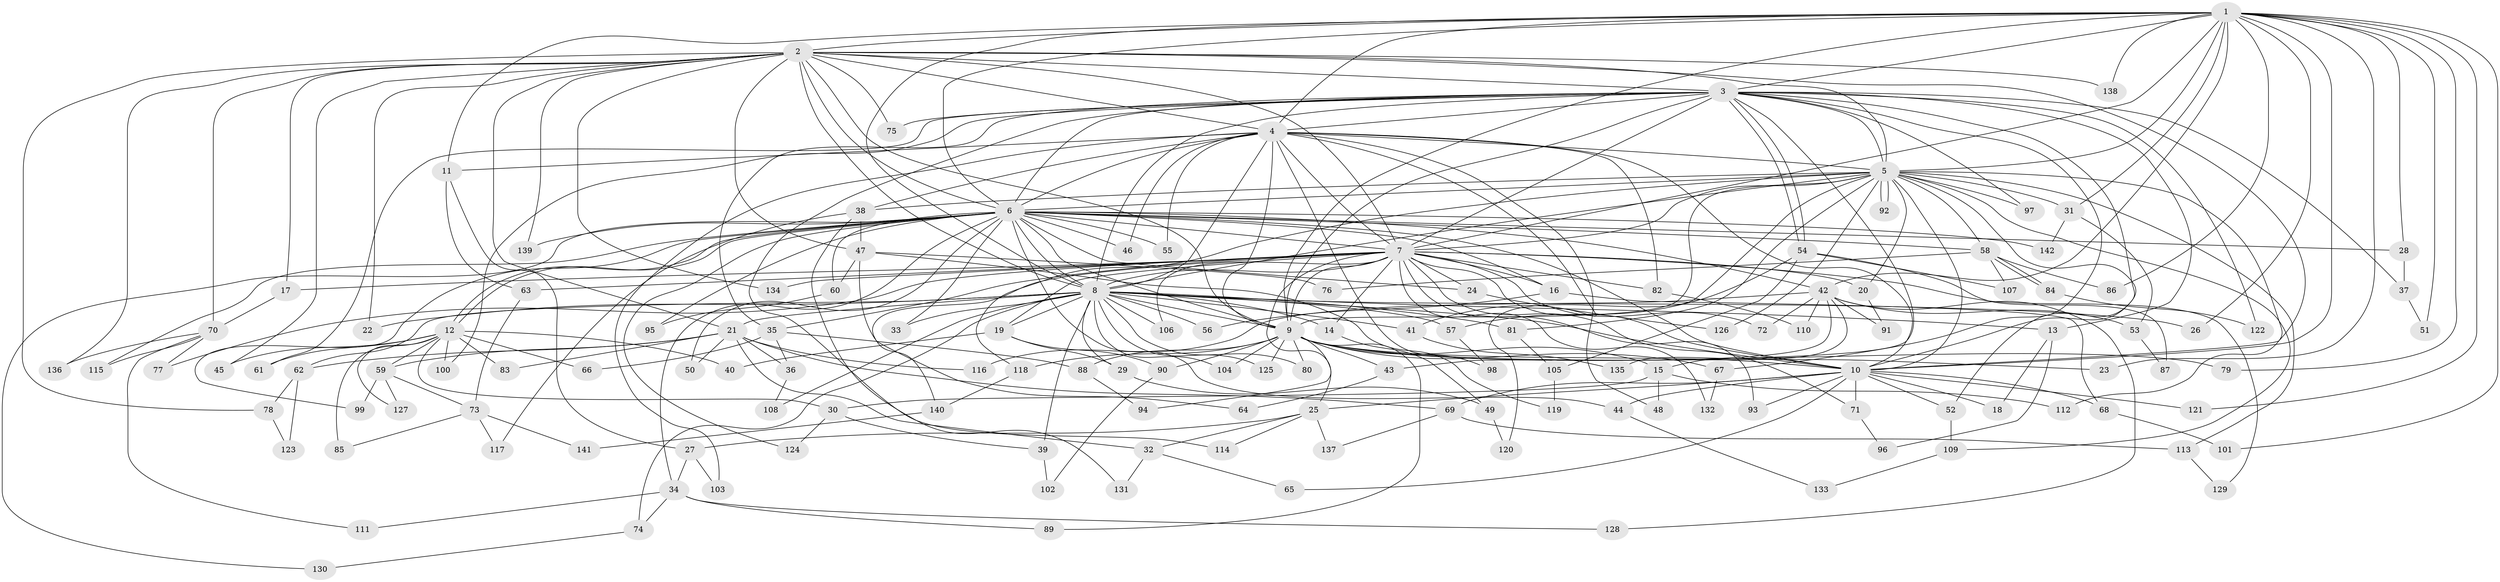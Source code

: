 // coarse degree distribution, {9: 0.028169014084507043, 17: 0.028169014084507043, 26: 0.014084507042253521, 20: 0.014084507042253521, 15: 0.014084507042253521, 25: 0.014084507042253521, 16: 0.014084507042253521, 11: 0.014084507042253521, 12: 0.028169014084507043, 5: 0.04225352112676056, 4: 0.07042253521126761, 2: 0.4225352112676056, 3: 0.18309859154929578, 13: 0.014084507042253521, 7: 0.04225352112676056, 10: 0.014084507042253521, 6: 0.028169014084507043, 1: 0.014084507042253521}
// Generated by graph-tools (version 1.1) at 2025/49/03/04/25 22:49:26]
// undirected, 142 vertices, 309 edges
graph export_dot {
  node [color=gray90,style=filled];
  1;
  2;
  3;
  4;
  5;
  6;
  7;
  8;
  9;
  10;
  11;
  12;
  13;
  14;
  15;
  16;
  17;
  18;
  19;
  20;
  21;
  22;
  23;
  24;
  25;
  26;
  27;
  28;
  29;
  30;
  31;
  32;
  33;
  34;
  35;
  36;
  37;
  38;
  39;
  40;
  41;
  42;
  43;
  44;
  45;
  46;
  47;
  48;
  49;
  50;
  51;
  52;
  53;
  54;
  55;
  56;
  57;
  58;
  59;
  60;
  61;
  62;
  63;
  64;
  65;
  66;
  67;
  68;
  69;
  70;
  71;
  72;
  73;
  74;
  75;
  76;
  77;
  78;
  79;
  80;
  81;
  82;
  83;
  84;
  85;
  86;
  87;
  88;
  89;
  90;
  91;
  92;
  93;
  94;
  95;
  96;
  97;
  98;
  99;
  100;
  101;
  102;
  103;
  104;
  105;
  106;
  107;
  108;
  109;
  110;
  111;
  112;
  113;
  114;
  115;
  116;
  117;
  118;
  119;
  120;
  121;
  122;
  123;
  124;
  125;
  126;
  127;
  128;
  129;
  130;
  131;
  132;
  133;
  134;
  135;
  136;
  137;
  138;
  139;
  140;
  141;
  142;
  1 -- 2;
  1 -- 3;
  1 -- 4;
  1 -- 5;
  1 -- 6;
  1 -- 7;
  1 -- 8;
  1 -- 9;
  1 -- 10;
  1 -- 11;
  1 -- 23;
  1 -- 26;
  1 -- 28;
  1 -- 31;
  1 -- 42;
  1 -- 51;
  1 -- 79;
  1 -- 86;
  1 -- 101;
  1 -- 121;
  1 -- 138;
  2 -- 3;
  2 -- 4;
  2 -- 5;
  2 -- 6;
  2 -- 7;
  2 -- 8;
  2 -- 9;
  2 -- 10;
  2 -- 17;
  2 -- 21;
  2 -- 22;
  2 -- 45;
  2 -- 47;
  2 -- 70;
  2 -- 75;
  2 -- 78;
  2 -- 134;
  2 -- 136;
  2 -- 138;
  2 -- 139;
  3 -- 4;
  3 -- 5;
  3 -- 6;
  3 -- 7;
  3 -- 8;
  3 -- 9;
  3 -- 10;
  3 -- 13;
  3 -- 15;
  3 -- 35;
  3 -- 37;
  3 -- 54;
  3 -- 54;
  3 -- 61;
  3 -- 67;
  3 -- 75;
  3 -- 97;
  3 -- 100;
  3 -- 114;
  3 -- 122;
  4 -- 5;
  4 -- 6;
  4 -- 7;
  4 -- 8;
  4 -- 9;
  4 -- 10;
  4 -- 11;
  4 -- 38;
  4 -- 41;
  4 -- 46;
  4 -- 48;
  4 -- 55;
  4 -- 82;
  4 -- 98;
  4 -- 103;
  5 -- 6;
  5 -- 7;
  5 -- 8;
  5 -- 9;
  5 -- 10;
  5 -- 20;
  5 -- 31;
  5 -- 38;
  5 -- 52;
  5 -- 58;
  5 -- 81;
  5 -- 92;
  5 -- 92;
  5 -- 97;
  5 -- 109;
  5 -- 112;
  5 -- 113;
  5 -- 118;
  5 -- 120;
  5 -- 126;
  6 -- 7;
  6 -- 8;
  6 -- 9;
  6 -- 10;
  6 -- 12;
  6 -- 12;
  6 -- 16;
  6 -- 24;
  6 -- 28;
  6 -- 33;
  6 -- 34;
  6 -- 42;
  6 -- 44;
  6 -- 46;
  6 -- 50;
  6 -- 55;
  6 -- 58;
  6 -- 60;
  6 -- 95;
  6 -- 99;
  6 -- 115;
  6 -- 124;
  6 -- 130;
  6 -- 139;
  6 -- 142;
  7 -- 8;
  7 -- 9;
  7 -- 10;
  7 -- 14;
  7 -- 16;
  7 -- 17;
  7 -- 19;
  7 -- 20;
  7 -- 24;
  7 -- 25;
  7 -- 35;
  7 -- 63;
  7 -- 71;
  7 -- 72;
  7 -- 77;
  7 -- 82;
  7 -- 93;
  7 -- 106;
  7 -- 129;
  7 -- 132;
  7 -- 134;
  7 -- 140;
  8 -- 9;
  8 -- 10;
  8 -- 13;
  8 -- 14;
  8 -- 19;
  8 -- 21;
  8 -- 22;
  8 -- 26;
  8 -- 29;
  8 -- 33;
  8 -- 39;
  8 -- 41;
  8 -- 56;
  8 -- 57;
  8 -- 62;
  8 -- 74;
  8 -- 80;
  8 -- 81;
  8 -- 104;
  8 -- 106;
  8 -- 108;
  8 -- 125;
  9 -- 10;
  9 -- 15;
  9 -- 23;
  9 -- 43;
  9 -- 67;
  9 -- 79;
  9 -- 80;
  9 -- 88;
  9 -- 89;
  9 -- 90;
  9 -- 94;
  9 -- 104;
  9 -- 118;
  9 -- 125;
  10 -- 18;
  10 -- 25;
  10 -- 44;
  10 -- 52;
  10 -- 65;
  10 -- 68;
  10 -- 69;
  10 -- 71;
  10 -- 93;
  10 -- 121;
  11 -- 27;
  11 -- 63;
  12 -- 30;
  12 -- 40;
  12 -- 45;
  12 -- 59;
  12 -- 61;
  12 -- 66;
  12 -- 83;
  12 -- 85;
  12 -- 100;
  12 -- 127;
  13 -- 18;
  13 -- 96;
  14 -- 49;
  15 -- 30;
  15 -- 48;
  15 -- 112;
  16 -- 56;
  16 -- 68;
  17 -- 70;
  19 -- 29;
  19 -- 40;
  19 -- 90;
  20 -- 91;
  21 -- 32;
  21 -- 36;
  21 -- 50;
  21 -- 59;
  21 -- 62;
  21 -- 69;
  21 -- 83;
  21 -- 116;
  24 -- 126;
  25 -- 27;
  25 -- 32;
  25 -- 114;
  25 -- 137;
  27 -- 34;
  27 -- 103;
  28 -- 37;
  29 -- 49;
  30 -- 39;
  30 -- 124;
  31 -- 53;
  31 -- 142;
  32 -- 65;
  32 -- 131;
  34 -- 74;
  34 -- 89;
  34 -- 111;
  34 -- 128;
  35 -- 36;
  35 -- 66;
  35 -- 88;
  36 -- 108;
  37 -- 51;
  38 -- 47;
  38 -- 117;
  38 -- 131;
  39 -- 102;
  41 -- 135;
  42 -- 43;
  42 -- 53;
  42 -- 72;
  42 -- 91;
  42 -- 110;
  42 -- 116;
  42 -- 128;
  42 -- 135;
  43 -- 64;
  44 -- 133;
  47 -- 60;
  47 -- 64;
  47 -- 76;
  47 -- 119;
  49 -- 120;
  52 -- 109;
  53 -- 87;
  54 -- 57;
  54 -- 87;
  54 -- 105;
  54 -- 107;
  57 -- 98;
  58 -- 76;
  58 -- 84;
  58 -- 84;
  58 -- 86;
  58 -- 107;
  59 -- 73;
  59 -- 99;
  59 -- 127;
  60 -- 95;
  62 -- 78;
  62 -- 123;
  63 -- 73;
  67 -- 132;
  68 -- 101;
  69 -- 113;
  69 -- 137;
  70 -- 77;
  70 -- 111;
  70 -- 115;
  70 -- 136;
  71 -- 96;
  73 -- 85;
  73 -- 117;
  73 -- 141;
  74 -- 130;
  78 -- 123;
  81 -- 105;
  82 -- 110;
  84 -- 122;
  88 -- 94;
  90 -- 102;
  105 -- 119;
  109 -- 133;
  113 -- 129;
  118 -- 140;
  140 -- 141;
}
